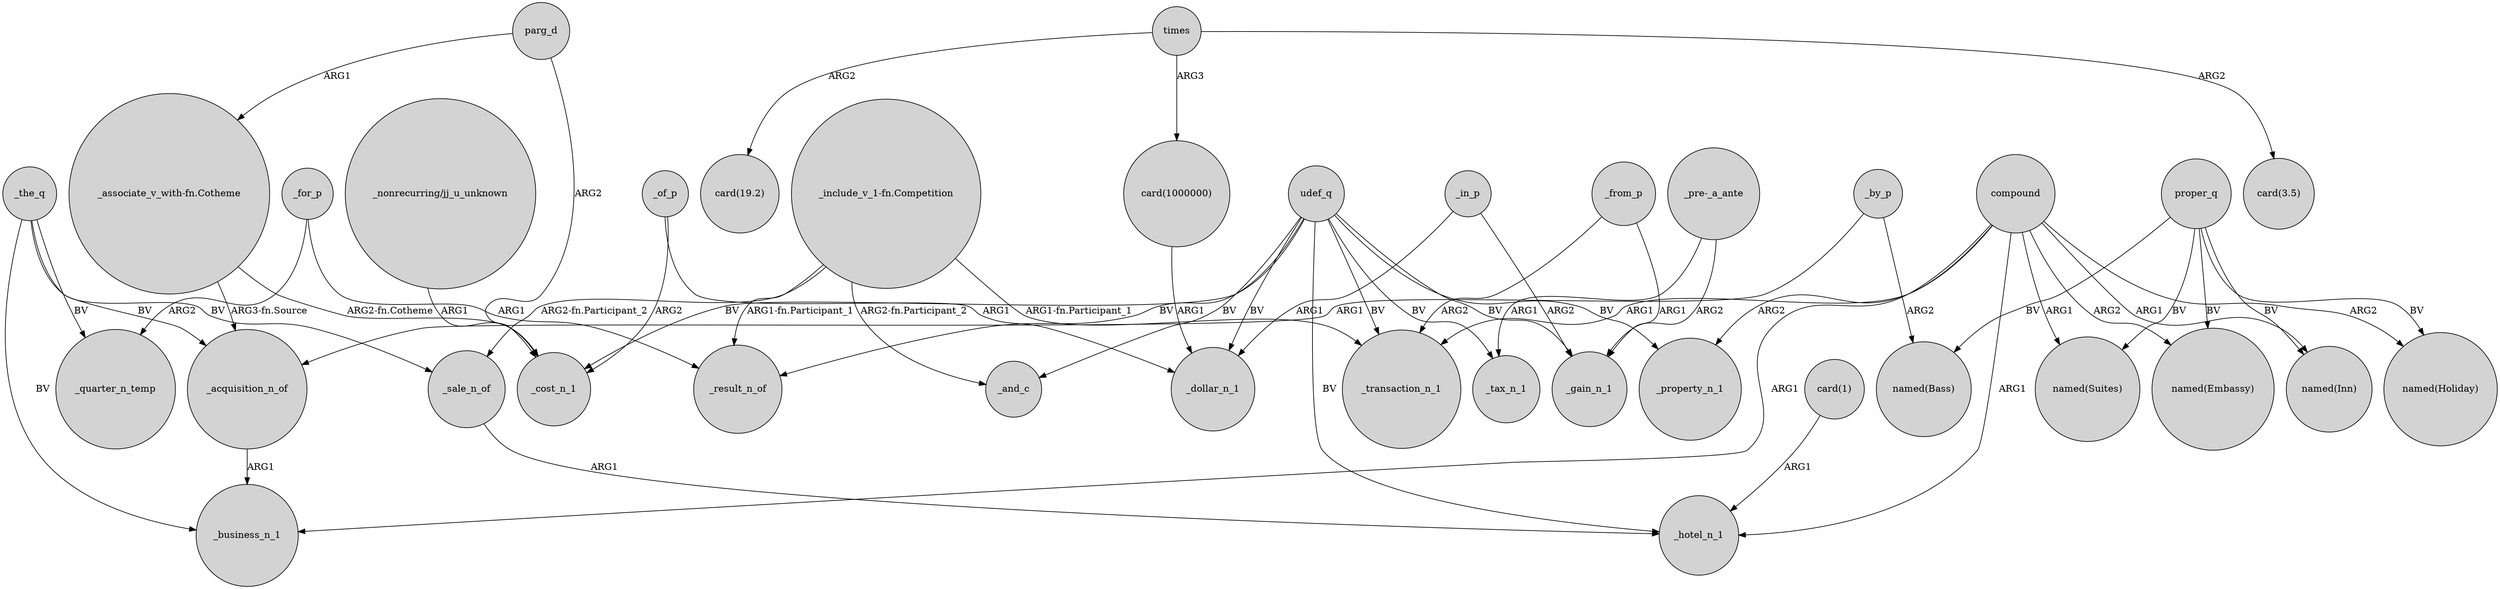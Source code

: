 digraph {
	node [shape=circle style=filled]
	_of_p -> _dollar_n_1 [label=ARG1]
	compound -> _hotel_n_1 [label=ARG1]
	_by_p -> _acquisition_n_of [label=ARG1]
	compound -> _property_n_1 [label=ARG2]
	compound -> "named(Embassy)" [label=ARG2]
	proper_q -> "named(Bass)" [label=BV]
	"_include_v_1-fn.Competition" -> _result_n_of [label="ARG1-fn.Participant_1"]
	"_include_v_1-fn.Competition" -> _and_c [label="ARG2-fn.Participant_2"]
	udef_q -> _gain_n_1 [label=BV]
	_the_q -> _quarter_n_temp [label=BV]
	_the_q -> _business_n_1 [label=BV]
	_acquisition_n_of -> _business_n_1 [label=ARG1]
	"_pre-_a_ante" -> _gain_n_1 [label=ARG2]
	udef_q -> _tax_n_1 [label=BV]
	times -> "card(1000000)" [label=ARG3]
	_the_q -> _acquisition_n_of [label=BV]
	udef_q -> _cost_n_1 [label=BV]
	parg_d -> _cost_n_1 [label=ARG2]
	proper_q -> "named(Holiday)" [label=BV]
	udef_q -> _and_c [label=BV]
	"card(1)" -> _hotel_n_1 [label=ARG1]
	proper_q -> "named(Inn)" [label=BV]
	"_nonrecurring/jj_u_unknown" -> _cost_n_1 [label=ARG1]
	_in_p -> _dollar_n_1 [label=ARG1]
	"_associate_v_with-fn.Cotheme" -> _cost_n_1 [label="ARG2-fn.Cotheme"]
	_for_p -> _quarter_n_temp [label=ARG2]
	parg_d -> "_associate_v_with-fn.Cotheme" [label=ARG1]
	udef_q -> _property_n_1 [label=BV]
	udef_q -> _dollar_n_1 [label=BV]
	_for_p -> _result_n_of [label=ARG1]
	proper_q -> "named(Embassy)" [label=BV]
	"_include_v_1-fn.Competition" -> _sale_n_of [label="ARG2-fn.Participant_2"]
	"card(1000000)" -> _dollar_n_1 [label=ARG1]
	"_include_v_1-fn.Competition" -> _transaction_n_1 [label="ARG1-fn.Participant_1"]
	_sale_n_of -> _hotel_n_1 [label=ARG1]
	_in_p -> _gain_n_1 [label=ARG2]
	udef_q -> _hotel_n_1 [label=BV]
	udef_q -> _transaction_n_1 [label=BV]
	"_pre-_a_ante" -> _tax_n_1 [label=ARG1]
	compound -> "named(Holiday)" [label=ARG2]
	times -> "card(19.2)" [label=ARG2]
	"_associate_v_with-fn.Cotheme" -> _acquisition_n_of [label="ARG3-fn.Source"]
	compound -> _business_n_1 [label=ARG1]
	compound -> "named(Suites)" [label=ARG1]
	_from_p -> _gain_n_1 [label=ARG1]
	udef_q -> _result_n_of [label=BV]
	_the_q -> _sale_n_of [label=BV]
	_by_p -> "named(Bass)" [label=ARG2]
	proper_q -> "named(Suites)" [label=BV]
	_of_p -> _cost_n_1 [label=ARG2]
	times -> "card(3.5)" [label=ARG2]
	compound -> _transaction_n_1 [label=ARG1]
	compound -> "named(Inn)" [label=ARG1]
	_from_p -> _transaction_n_1 [label=ARG2]
}
